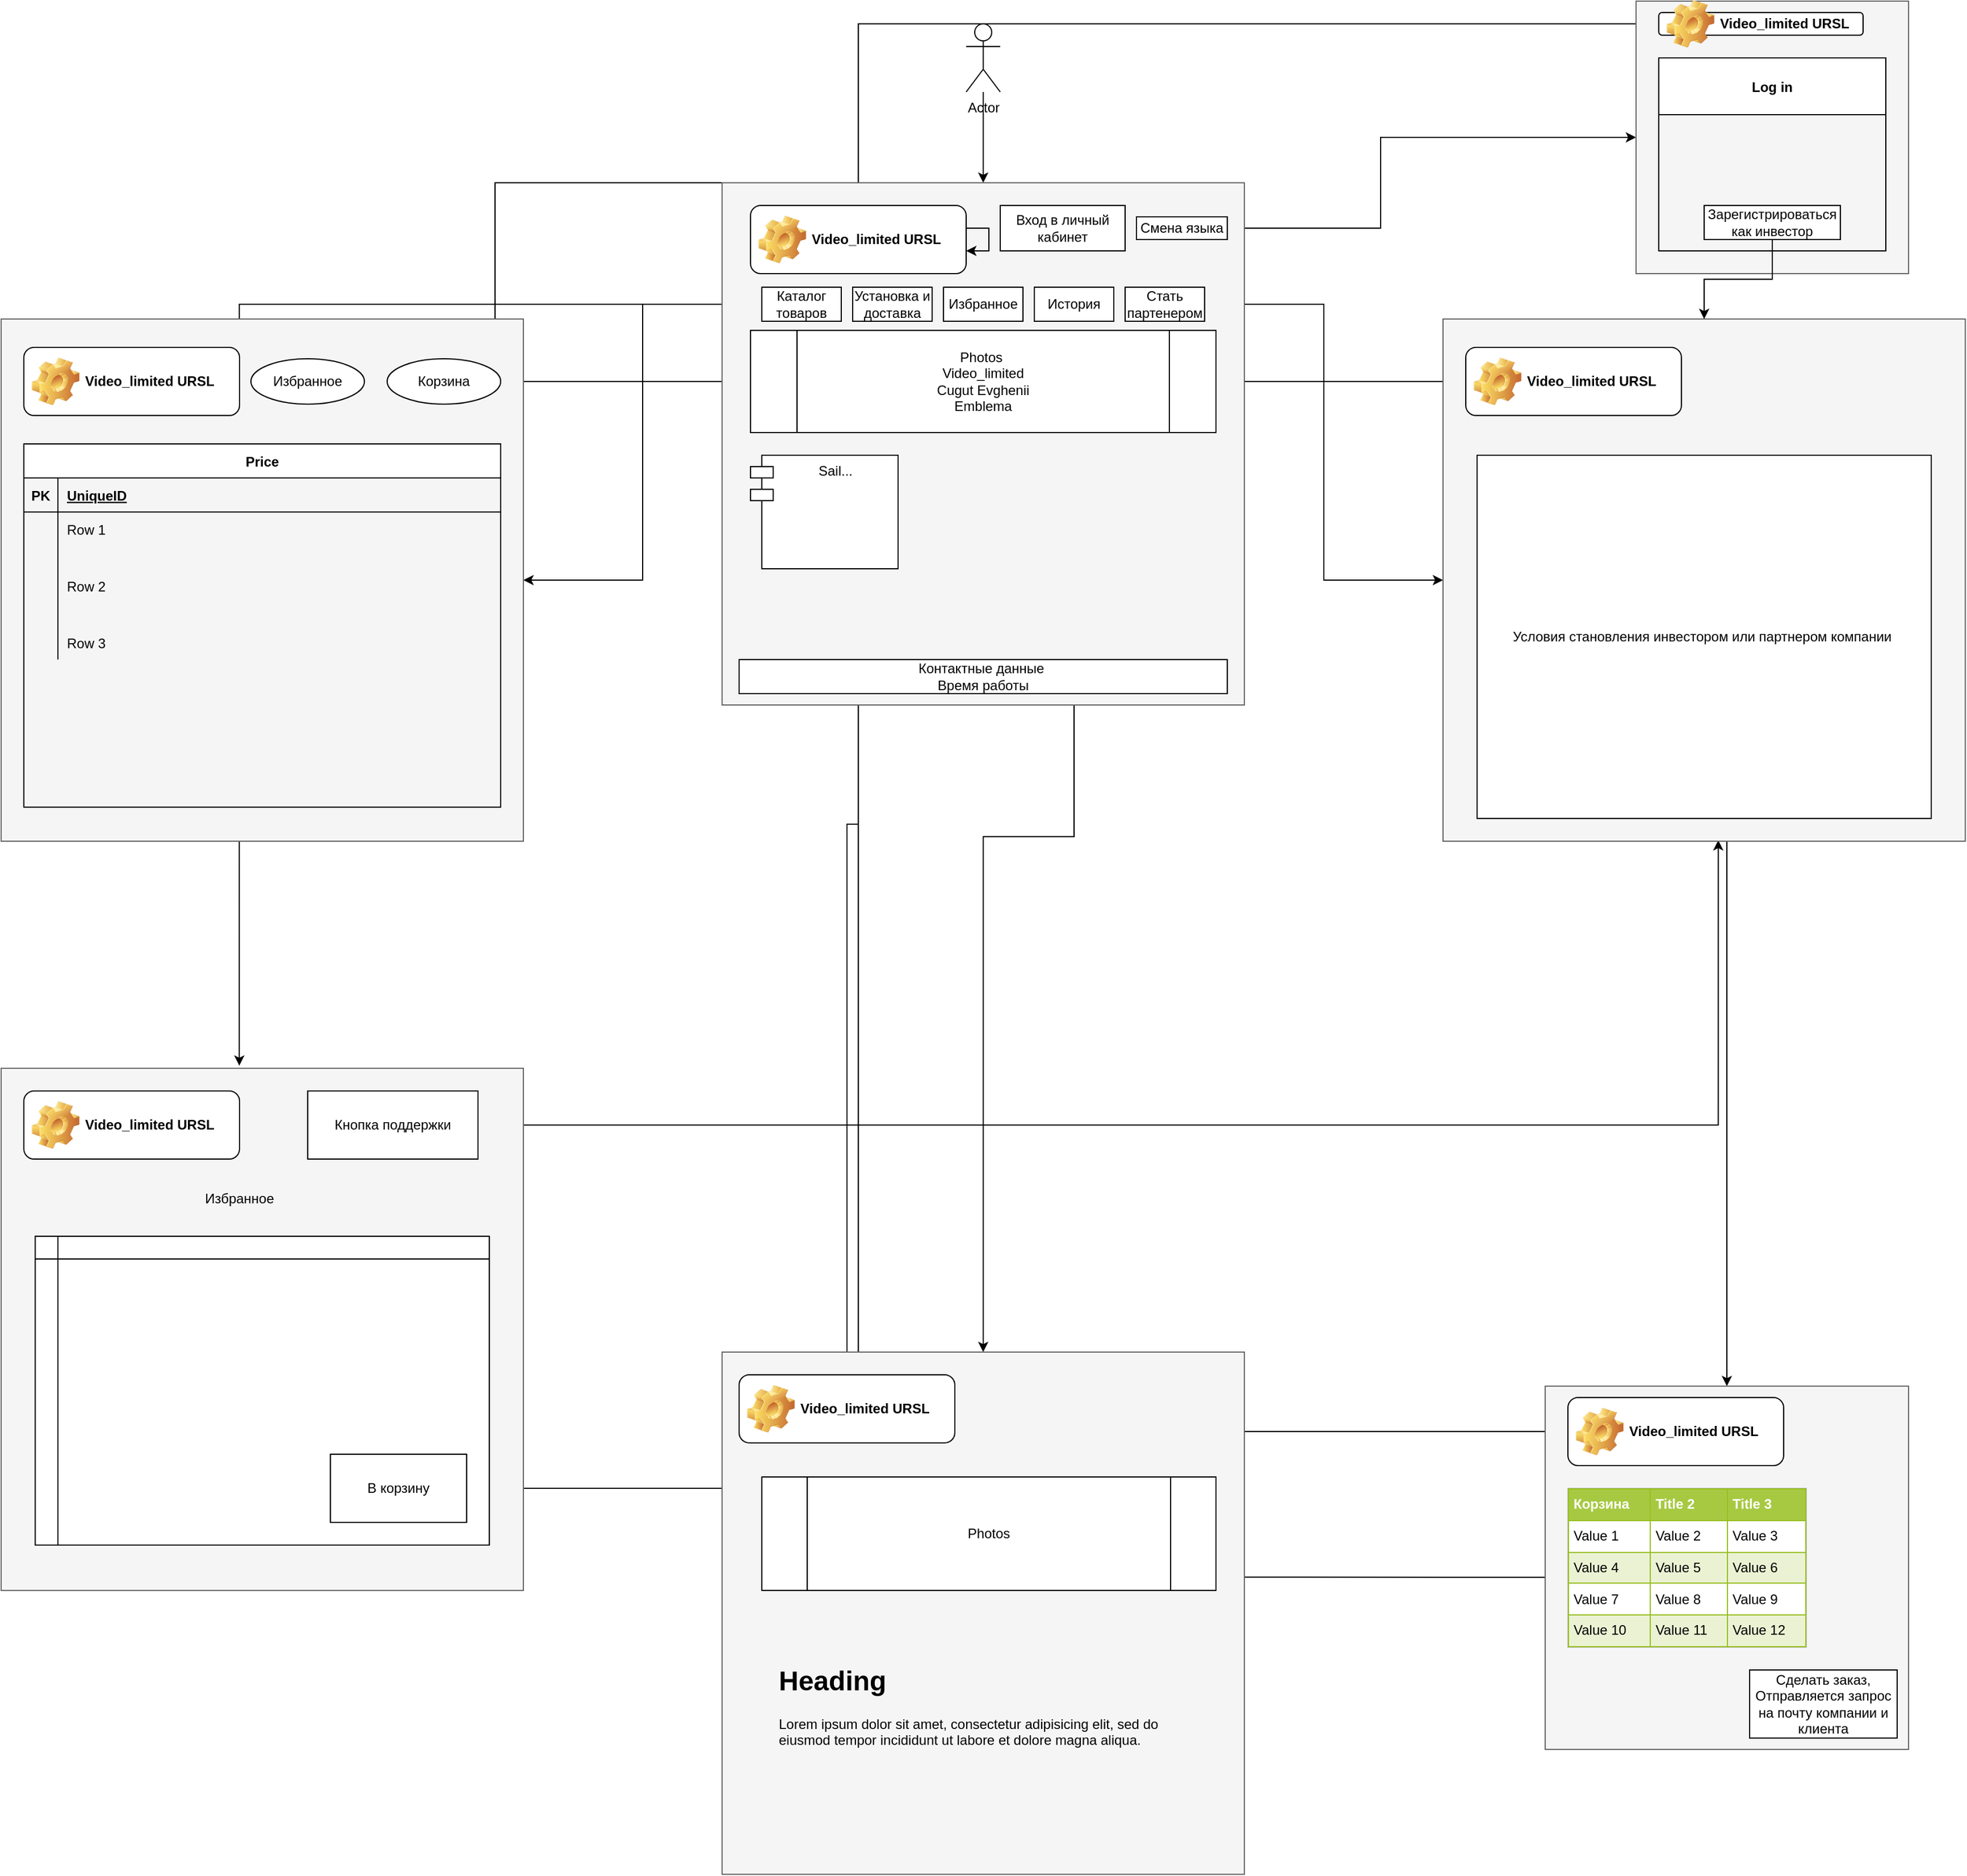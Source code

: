 <mxfile version="15.8.5" type="device"><diagram id="lbbb67nMfAzsp_4csJtg" name="Page-1"><mxGraphModel dx="3217" dy="702" grid="1" gridSize="10" guides="1" tooltips="1" connect="1" arrows="1" fold="1" page="1" pageScale="1" pageWidth="1654" pageHeight="2336" math="0" shadow="0"><root><mxCell id="0"/><mxCell id="1" parent="0"/><mxCell id="t1FTz4lzOcmP1LdGIl81-78" style="edgeStyle=orthogonalEdgeStyle;rounded=0;orthogonalLoop=1;jettySize=auto;html=1;" parent="1" source="t1FTz4lzOcmP1LdGIl81-76" target="t1FTz4lzOcmP1LdGIl81-13" edge="1"><mxGeometry relative="1" as="geometry"/></mxCell><mxCell id="t1FTz4lzOcmP1LdGIl81-77" style="edgeStyle=orthogonalEdgeStyle;rounded=0;orthogonalLoop=1;jettySize=auto;html=1;" parent="1" source="t1FTz4lzOcmP1LdGIl81-42" target="t1FTz4lzOcmP1LdGIl81-73" edge="1"><mxGeometry relative="1" as="geometry"/></mxCell><mxCell id="t1FTz4lzOcmP1LdGIl81-72" style="edgeStyle=orthogonalEdgeStyle;rounded=0;orthogonalLoop=1;jettySize=auto;html=1;entryX=0.051;entryY=0.526;entryDx=0;entryDy=0;entryPerimeter=0;" parent="1" source="t1FTz4lzOcmP1LdGIl81-71" target="t1FTz4lzOcmP1LdGIl81-73" edge="1"><mxGeometry relative="1" as="geometry"/></mxCell><mxCell id="t1FTz4lzOcmP1LdGIl81-70" style="edgeStyle=orthogonalEdgeStyle;rounded=0;orthogonalLoop=1;jettySize=auto;html=1;" parent="1" source="t1FTz4lzOcmP1LdGIl81-49" target="t1FTz4lzOcmP1LdGIl81-13" edge="1"><mxGeometry relative="1" as="geometry"/></mxCell><mxCell id="t1FTz4lzOcmP1LdGIl81-69" style="edgeStyle=orthogonalEdgeStyle;rounded=0;orthogonalLoop=1;jettySize=auto;html=1;entryX=0.527;entryY=0.998;entryDx=0;entryDy=0;entryPerimeter=0;" parent="1" source="t1FTz4lzOcmP1LdGIl81-68" target="t1FTz4lzOcmP1LdGIl81-9" edge="1"><mxGeometry relative="1" as="geometry"/></mxCell><mxCell id="t1FTz4lzOcmP1LdGIl81-61" style="edgeStyle=orthogonalEdgeStyle;rounded=0;orthogonalLoop=1;jettySize=auto;html=1;" parent="1" source="t1FTz4lzOcmP1LdGIl81-19" target="t1FTz4lzOcmP1LdGIl81-10" edge="1"><mxGeometry relative="1" as="geometry"/></mxCell><mxCell id="t1FTz4lzOcmP1LdGIl81-65" style="edgeStyle=orthogonalEdgeStyle;rounded=0;orthogonalLoop=1;jettySize=auto;html=1;entryX=0.456;entryY=-0.005;entryDx=0;entryDy=0;entryPerimeter=0;" parent="1" source="t1FTz4lzOcmP1LdGIl81-18" target="t1FTz4lzOcmP1LdGIl81-7" edge="1"><mxGeometry relative="1" as="geometry"/></mxCell><mxCell id="t1FTz4lzOcmP1LdGIl81-64" style="edgeStyle=orthogonalEdgeStyle;rounded=0;orthogonalLoop=1;jettySize=auto;html=1;" parent="1" source="t1FTz4lzOcmP1LdGIl81-46" target="t1FTz4lzOcmP1LdGIl81-13" edge="1"><mxGeometry relative="1" as="geometry"/></mxCell><mxCell id="t1FTz4lzOcmP1LdGIl81-52" style="edgeStyle=orthogonalEdgeStyle;rounded=0;orthogonalLoop=1;jettySize=auto;html=1;" parent="1" source="t1FTz4lzOcmP1LdGIl81-23" target="t1FTz4lzOcmP1LdGIl81-8" edge="1"><mxGeometry relative="1" as="geometry"><mxPoint x="1150.067" y="190" as="targetPoint"/></mxGeometry></mxCell><mxCell id="t1FTz4lzOcmP1LdGIl81-51" style="edgeStyle=orthogonalEdgeStyle;rounded=0;orthogonalLoop=1;jettySize=auto;html=1;" parent="1" source="t1FTz4lzOcmP1LdGIl81-20" target="t1FTz4lzOcmP1LdGIl81-9" edge="1"><mxGeometry relative="1" as="geometry"/></mxCell><mxCell id="t1FTz4lzOcmP1LdGIl81-50" style="edgeStyle=orthogonalEdgeStyle;rounded=0;orthogonalLoop=1;jettySize=auto;html=1;" parent="1" source="t1FTz4lzOcmP1LdGIl81-49" target="t1FTz4lzOcmP1LdGIl81-13" edge="1"><mxGeometry relative="1" as="geometry"/></mxCell><mxCell id="t1FTz4lzOcmP1LdGIl81-48" style="edgeStyle=orthogonalEdgeStyle;rounded=0;orthogonalLoop=1;jettySize=auto;html=1;" parent="1" source="t1FTz4lzOcmP1LdGIl81-45" target="t1FTz4lzOcmP1LdGIl81-13" edge="1"><mxGeometry relative="1" as="geometry"/></mxCell><mxCell id="t1FTz4lzOcmP1LdGIl81-47" style="edgeStyle=orthogonalEdgeStyle;rounded=0;orthogonalLoop=1;jettySize=auto;html=1;" parent="1" source="t1FTz4lzOcmP1LdGIl81-44" target="t1FTz4lzOcmP1LdGIl81-13" edge="1"><mxGeometry relative="1" as="geometry"/></mxCell><mxCell id="t1FTz4lzOcmP1LdGIl81-28" style="edgeStyle=orthogonalEdgeStyle;rounded=0;orthogonalLoop=1;jettySize=auto;html=1;" parent="1" source="t1FTz4lzOcmP1LdGIl81-16" target="t1FTz4lzOcmP1LdGIl81-6" edge="1"><mxGeometry relative="1" as="geometry"/></mxCell><mxCell id="t1FTz4lzOcmP1LdGIl81-27" style="edgeStyle=orthogonalEdgeStyle;rounded=0;orthogonalLoop=1;jettySize=auto;html=1;entryX=0.5;entryY=0;entryDx=0;entryDy=0;" parent="1" source="t1FTz4lzOcmP1LdGIl81-26" target="t1FTz4lzOcmP1LdGIl81-13" edge="1"><mxGeometry relative="1" as="geometry"/></mxCell><mxCell id="t1FTz4lzOcmP1LdGIl81-3" style="edgeStyle=orthogonalEdgeStyle;rounded=0;orthogonalLoop=1;jettySize=auto;html=1;" parent="1" source="t1FTz4lzOcmP1LdGIl81-1" target="t1FTz4lzOcmP1LdGIl81-2" edge="1"><mxGeometry relative="1" as="geometry"/></mxCell><mxCell id="t1FTz4lzOcmP1LdGIl81-1" value="Actor" style="shape=umlActor;verticalLabelPosition=bottom;verticalAlign=top;html=1;outlineConnect=0;" parent="1" vertex="1"><mxGeometry x="640" y="60" width="30" height="60" as="geometry"/></mxCell><mxCell id="t1FTz4lzOcmP1LdGIl81-2" value="" style="whiteSpace=wrap;html=1;aspect=fixed;fillColor=#f5f5f5;strokeColor=#666666;fontColor=#333333;" parent="1" vertex="1"><mxGeometry x="425" y="200" width="460" height="460" as="geometry"/></mxCell><mxCell id="t1FTz4lzOcmP1LdGIl81-6" value="" style="whiteSpace=wrap;html=1;aspect=fixed;fillColor=#f5f5f5;strokeColor=#666666;fontColor=#333333;" parent="1" vertex="1"><mxGeometry x="-210" y="320" width="460" height="460" as="geometry"/></mxCell><mxCell id="t1FTz4lzOcmP1LdGIl81-7" value="" style="whiteSpace=wrap;html=1;aspect=fixed;fillColor=#f5f5f5;strokeColor=#666666;fontColor=#333333;" parent="1" vertex="1"><mxGeometry x="-210" y="980" width="460" height="460" as="geometry"/></mxCell><mxCell id="t1FTz4lzOcmP1LdGIl81-8" value="" style="whiteSpace=wrap;html=1;aspect=fixed;fillColor=#f5f5f5;strokeColor=#666666;fontColor=#333333;" parent="1" vertex="1"><mxGeometry x="1230" y="40" width="240" height="240" as="geometry"/></mxCell><mxCell id="t1FTz4lzOcmP1LdGIl81-9" value="" style="whiteSpace=wrap;html=1;aspect=fixed;fillColor=#f5f5f5;strokeColor=#666666;fontColor=#333333;" parent="1" vertex="1"><mxGeometry x="1060" y="320" width="460" height="460" as="geometry"/></mxCell><mxCell id="t1FTz4lzOcmP1LdGIl81-10" value="" style="whiteSpace=wrap;html=1;aspect=fixed;fillColor=#f5f5f5;strokeColor=#666666;fontColor=#333333;" parent="1" vertex="1"><mxGeometry x="425" y="1230" width="460" height="460" as="geometry"/></mxCell><mxCell id="t1FTz4lzOcmP1LdGIl81-11" value="Photos&amp;nbsp;&lt;br&gt;Video_limited&lt;br&gt;Cugut Evghenii&lt;br&gt;Emblema" style="shape=process;whiteSpace=wrap;html=1;backgroundOutline=1;fillColor=default;gradientColor=#ffffff;" parent="1" vertex="1"><mxGeometry x="450" y="330" width="410" height="90" as="geometry"/></mxCell><mxCell id="t1FTz4lzOcmP1LdGIl81-13" value="Video_limited URSL" style="label;whiteSpace=wrap;html=1;image=img/clipart/Gear_128x128.png;fillColor=default;gradientColor=#ffffff;" parent="1" vertex="1"><mxGeometry x="450" y="220" width="190" height="60" as="geometry"/></mxCell><mxCell id="t1FTz4lzOcmP1LdGIl81-15" value="Sail..." style="shape=module;align=left;spacingLeft=20;align=center;verticalAlign=top;fillColor=default;gradientColor=#ffffff;" parent="1" vertex="1"><mxGeometry x="450" y="440" width="130" height="100" as="geometry"/></mxCell><mxCell id="t1FTz4lzOcmP1LdGIl81-16" value="Каталог товаров" style="rounded=0;whiteSpace=wrap;html=1;fillColor=default;gradientColor=#ffffff;" parent="1" vertex="1"><mxGeometry x="460" y="292" width="70" height="30" as="geometry"/></mxCell><mxCell id="t1FTz4lzOcmP1LdGIl81-17" value="Установка и доставка" style="rounded=0;whiteSpace=wrap;html=1;fillColor=default;gradientColor=#ffffff;" parent="1" vertex="1"><mxGeometry x="540" y="292" width="70" height="30" as="geometry"/></mxCell><mxCell id="t1FTz4lzOcmP1LdGIl81-18" value="Избранное" style="rounded=0;whiteSpace=wrap;html=1;fillColor=default;gradientColor=#ffffff;" parent="1" vertex="1"><mxGeometry x="620" y="292" width="70" height="30" as="geometry"/></mxCell><mxCell id="t1FTz4lzOcmP1LdGIl81-19" value="История" style="rounded=0;whiteSpace=wrap;html=1;fillColor=default;gradientColor=#ffffff;" parent="1" vertex="1"><mxGeometry x="700" y="292" width="70" height="30" as="geometry"/></mxCell><mxCell id="t1FTz4lzOcmP1LdGIl81-20" value="Стать партенером" style="rounded=0;whiteSpace=wrap;html=1;fillColor=default;gradientColor=#ffffff;" parent="1" vertex="1"><mxGeometry x="780" y="292" width="70" height="30" as="geometry"/></mxCell><mxCell id="t1FTz4lzOcmP1LdGIl81-21" value="Контактные данные&amp;nbsp;&lt;br&gt;Время работы" style="rounded=0;whiteSpace=wrap;html=1;fillColor=default;gradientColor=#ffffff;" parent="1" vertex="1"><mxGeometry x="440" y="620" width="430" height="30" as="geometry"/></mxCell><mxCell id="t1FTz4lzOcmP1LdGIl81-22" value="Смена языка" style="rounded=0;whiteSpace=wrap;html=1;fillColor=default;gradientColor=#ffffff;" parent="1" vertex="1"><mxGeometry x="790" y="230" width="80" height="20" as="geometry"/></mxCell><mxCell id="t1FTz4lzOcmP1LdGIl81-23" value="Вход в личный кабинет" style="rounded=0;whiteSpace=wrap;html=1;fillColor=default;gradientColor=#ffffff;" parent="1" vertex="1"><mxGeometry x="670" y="220" width="110" height="40" as="geometry"/></mxCell><mxCell id="t1FTz4lzOcmP1LdGIl81-25" style="edgeStyle=orthogonalEdgeStyle;rounded=0;orthogonalLoop=1;jettySize=auto;html=1;" parent="1" source="t1FTz4lzOcmP1LdGIl81-13" target="t1FTz4lzOcmP1LdGIl81-13" edge="1"><mxGeometry relative="1" as="geometry"/></mxCell><mxCell id="t1FTz4lzOcmP1LdGIl81-26" value="Video_limited URSL" style="label;whiteSpace=wrap;html=1;image=img/clipart/Gear_128x128.png;fillColor=default;gradientColor=#ffffff;" parent="1" vertex="1"><mxGeometry x="-190" y="345" width="190" height="60" as="geometry"/></mxCell><mxCell id="t1FTz4lzOcmP1LdGIl81-29" value="Price" style="shape=table;startSize=30;container=1;collapsible=1;childLayout=tableLayout;fixedRows=1;rowLines=0;fontStyle=1;align=center;resizeLast=1;fillColor=default;gradientColor=#ffffff;" parent="1" vertex="1"><mxGeometry x="-190" y="430" width="420" height="320" as="geometry"/></mxCell><mxCell id="t1FTz4lzOcmP1LdGIl81-30" value="" style="shape=partialRectangle;collapsible=0;dropTarget=0;pointerEvents=0;fillColor=none;top=0;left=0;bottom=1;right=0;points=[[0,0.5],[1,0.5]];portConstraint=eastwest;" parent="t1FTz4lzOcmP1LdGIl81-29" vertex="1"><mxGeometry y="30" width="420" height="30" as="geometry"/></mxCell><mxCell id="t1FTz4lzOcmP1LdGIl81-31" value="PK" style="shape=partialRectangle;connectable=0;fillColor=none;top=0;left=0;bottom=0;right=0;fontStyle=1;overflow=hidden;" parent="t1FTz4lzOcmP1LdGIl81-30" vertex="1"><mxGeometry width="30" height="30" as="geometry"><mxRectangle width="30" height="30" as="alternateBounds"/></mxGeometry></mxCell><mxCell id="t1FTz4lzOcmP1LdGIl81-32" value="UniqueID" style="shape=partialRectangle;connectable=0;fillColor=none;top=0;left=0;bottom=0;right=0;align=left;spacingLeft=6;fontStyle=5;overflow=hidden;" parent="t1FTz4lzOcmP1LdGIl81-30" vertex="1"><mxGeometry x="30" width="390" height="30" as="geometry"><mxRectangle width="390" height="30" as="alternateBounds"/></mxGeometry></mxCell><mxCell id="t1FTz4lzOcmP1LdGIl81-33" value="" style="shape=partialRectangle;collapsible=0;dropTarget=0;pointerEvents=0;fillColor=none;top=0;left=0;bottom=0;right=0;points=[[0,0.5],[1,0.5]];portConstraint=eastwest;" parent="t1FTz4lzOcmP1LdGIl81-29" vertex="1"><mxGeometry y="60" width="420" height="30" as="geometry"/></mxCell><mxCell id="t1FTz4lzOcmP1LdGIl81-34" value="" style="shape=partialRectangle;connectable=0;fillColor=none;top=0;left=0;bottom=0;right=0;editable=1;overflow=hidden;" parent="t1FTz4lzOcmP1LdGIl81-33" vertex="1"><mxGeometry width="30" height="30" as="geometry"><mxRectangle width="30" height="30" as="alternateBounds"/></mxGeometry></mxCell><mxCell id="t1FTz4lzOcmP1LdGIl81-35" value="Row 1" style="shape=partialRectangle;connectable=0;fillColor=none;top=0;left=0;bottom=0;right=0;align=left;spacingLeft=6;overflow=hidden;" parent="t1FTz4lzOcmP1LdGIl81-33" vertex="1"><mxGeometry x="30" width="390" height="30" as="geometry"><mxRectangle width="390" height="30" as="alternateBounds"/></mxGeometry></mxCell><mxCell id="t1FTz4lzOcmP1LdGIl81-36" value="" style="shape=partialRectangle;collapsible=0;dropTarget=0;pointerEvents=0;fillColor=none;top=0;left=0;bottom=0;right=0;points=[[0,0.5],[1,0.5]];portConstraint=eastwest;" parent="t1FTz4lzOcmP1LdGIl81-29" vertex="1"><mxGeometry y="90" width="420" height="70" as="geometry"/></mxCell><mxCell id="t1FTz4lzOcmP1LdGIl81-37" value="" style="shape=partialRectangle;connectable=0;fillColor=none;top=0;left=0;bottom=0;right=0;editable=1;overflow=hidden;" parent="t1FTz4lzOcmP1LdGIl81-36" vertex="1"><mxGeometry width="30" height="70" as="geometry"><mxRectangle width="30" height="70" as="alternateBounds"/></mxGeometry></mxCell><mxCell id="t1FTz4lzOcmP1LdGIl81-38" value="Row 2" style="shape=partialRectangle;connectable=0;fillColor=none;top=0;left=0;bottom=0;right=0;align=left;spacingLeft=6;overflow=hidden;" parent="t1FTz4lzOcmP1LdGIl81-36" vertex="1"><mxGeometry x="30" width="390" height="70" as="geometry"><mxRectangle width="390" height="70" as="alternateBounds"/></mxGeometry></mxCell><mxCell id="t1FTz4lzOcmP1LdGIl81-39" value="" style="shape=partialRectangle;collapsible=0;dropTarget=0;pointerEvents=0;fillColor=none;top=0;left=0;bottom=0;right=0;points=[[0,0.5],[1,0.5]];portConstraint=eastwest;" parent="t1FTz4lzOcmP1LdGIl81-29" vertex="1"><mxGeometry y="160" width="420" height="30" as="geometry"/></mxCell><mxCell id="t1FTz4lzOcmP1LdGIl81-40" value="" style="shape=partialRectangle;connectable=0;fillColor=none;top=0;left=0;bottom=0;right=0;editable=1;overflow=hidden;" parent="t1FTz4lzOcmP1LdGIl81-39" vertex="1"><mxGeometry width="30" height="30" as="geometry"><mxRectangle width="30" height="30" as="alternateBounds"/></mxGeometry></mxCell><mxCell id="t1FTz4lzOcmP1LdGIl81-41" value="Row 3" style="shape=partialRectangle;connectable=0;fillColor=none;top=0;left=0;bottom=0;right=0;align=left;spacingLeft=6;overflow=hidden;" parent="t1FTz4lzOcmP1LdGIl81-39" vertex="1"><mxGeometry x="30" width="390" height="30" as="geometry"><mxRectangle width="390" height="30" as="alternateBounds"/></mxGeometry></mxCell><mxCell id="t1FTz4lzOcmP1LdGIl81-42" value="Корзина" style="ellipse;whiteSpace=wrap;html=1;align=center;fillColor=default;gradientColor=#ffffff;" parent="1" vertex="1"><mxGeometry x="130" y="355" width="100" height="40" as="geometry"/></mxCell><mxCell id="t1FTz4lzOcmP1LdGIl81-43" value="Избранное" style="ellipse;whiteSpace=wrap;html=1;align=center;fillColor=default;gradientColor=#ffffff;" parent="1" vertex="1"><mxGeometry x="10" y="355" width="100" height="40" as="geometry"/></mxCell><mxCell id="t1FTz4lzOcmP1LdGIl81-44" value="Video_limited URSL" style="label;whiteSpace=wrap;html=1;image=img/clipart/Gear_128x128.png;fillColor=default;gradientColor=#ffffff;" parent="1" vertex="1"><mxGeometry x="1080" y="345" width="190" height="60" as="geometry"/></mxCell><mxCell id="t1FTz4lzOcmP1LdGIl81-45" value="Video_limited URSL" style="label;whiteSpace=wrap;html=1;image=img/clipart/Gear_128x128.png;fillColor=default;gradientColor=#ffffff;" parent="1" vertex="1"><mxGeometry x="1250" y="50" width="180" height="20" as="geometry"/></mxCell><mxCell id="t1FTz4lzOcmP1LdGIl81-46" value="Video_limited URSL" style="label;whiteSpace=wrap;html=1;image=img/clipart/Gear_128x128.png;fillColor=default;gradientColor=#ffffff;" parent="1" vertex="1"><mxGeometry x="440" y="1250" width="190" height="60" as="geometry"/></mxCell><mxCell id="t1FTz4lzOcmP1LdGIl81-49" value="Video_limited URSL" style="label;whiteSpace=wrap;html=1;image=img/clipart/Gear_128x128.png;fillColor=default;gradientColor=#ffffff;" parent="1" vertex="1"><mxGeometry x="-190" y="1000" width="190" height="60" as="geometry"/></mxCell><mxCell id="t1FTz4lzOcmP1LdGIl81-54" value="Log in" style="swimlane;startSize=50;fillColor=default;gradientColor=#ffffff;" parent="1" vertex="1"><mxGeometry x="1250" y="90" width="200" height="170" as="geometry"/></mxCell><mxCell id="t1FTz4lzOcmP1LdGIl81-57" style="edgeStyle=orthogonalEdgeStyle;rounded=0;orthogonalLoop=1;jettySize=auto;html=1;" parent="1" source="t1FTz4lzOcmP1LdGIl81-55" target="t1FTz4lzOcmP1LdGIl81-9" edge="1"><mxGeometry relative="1" as="geometry"/></mxCell><mxCell id="t1FTz4lzOcmP1LdGIl81-55" value="Зарегистрироваться как инвестор" style="rounded=0;whiteSpace=wrap;html=1;fillColor=default;gradientColor=#ffffff;" parent="1" vertex="1"><mxGeometry x="1290" y="220" width="120" height="30" as="geometry"/></mxCell><mxCell id="t1FTz4lzOcmP1LdGIl81-58" value="Условия становления инвестором или партнером компании&amp;nbsp;" style="rounded=0;whiteSpace=wrap;html=1;fillColor=default;gradientColor=#ffffff;" parent="1" vertex="1"><mxGeometry x="1090" y="440" width="400" height="320" as="geometry"/></mxCell><mxCell id="t1FTz4lzOcmP1LdGIl81-62" value="Photos" style="shape=process;whiteSpace=wrap;html=1;backgroundOutline=1;fillColor=default;gradientColor=#ffffff;" parent="1" vertex="1"><mxGeometry x="460" y="1340" width="400" height="100" as="geometry"/></mxCell><mxCell id="t1FTz4lzOcmP1LdGIl81-63" value="&lt;h1&gt;Heading&lt;/h1&gt;&lt;p&gt;Lorem ipsum dolor sit amet, consectetur adipisicing elit, sed do eiusmod tempor incididunt ut labore et dolore magna aliqua.&lt;/p&gt;" style="text;html=1;strokeColor=none;fillColor=none;spacing=5;spacingTop=-20;whiteSpace=wrap;overflow=hidden;rounded=0;" parent="1" vertex="1"><mxGeometry x="470" y="1500" width="390" height="120" as="geometry"/></mxCell><mxCell id="t1FTz4lzOcmP1LdGIl81-66" value="" style="shape=internalStorage;whiteSpace=wrap;html=1;backgroundOutline=1;fillColor=default;gradientColor=#ffffff;" parent="1" vertex="1"><mxGeometry x="-180" y="1128" width="400" height="272" as="geometry"/></mxCell><mxCell id="t1FTz4lzOcmP1LdGIl81-67" value="Избранное" style="text;html=1;strokeColor=none;fillColor=none;align=center;verticalAlign=middle;whiteSpace=wrap;rounded=0;" parent="1" vertex="1"><mxGeometry x="-180" y="1080" width="360" height="30" as="geometry"/></mxCell><mxCell id="t1FTz4lzOcmP1LdGIl81-68" value="Кнопка поддержки" style="rounded=0;whiteSpace=wrap;html=1;fillColor=default;gradientColor=#ffffff;" parent="1" vertex="1"><mxGeometry x="60" y="1000" width="150" height="60" as="geometry"/></mxCell><mxCell id="t1FTz4lzOcmP1LdGIl81-71" value="В корзину" style="rounded=0;whiteSpace=wrap;html=1;fillColor=default;gradientColor=#ffffff;" parent="1" vertex="1"><mxGeometry x="80" y="1320" width="120" height="60" as="geometry"/></mxCell><mxCell id="t1FTz4lzOcmP1LdGIl81-73" value="" style="whiteSpace=wrap;html=1;aspect=fixed;fillColor=#f5f5f5;strokeColor=#666666;fontColor=#333333;" parent="1" vertex="1"><mxGeometry x="1150" y="1260" width="320" height="320" as="geometry"/></mxCell><mxCell id="t1FTz4lzOcmP1LdGIl81-74" value="&lt;table border=&quot;1&quot; width=&quot;100%&quot; cellpadding=&quot;4&quot; style=&quot;width: 100% ; height: 100% ; border-collapse: collapse&quot;&gt;&lt;tbody&gt;&lt;tr style=&quot;background-color: #a7c942 ; color: #ffffff ; border: 1px solid #98bf21&quot;&gt;&lt;th align=&quot;left&quot;&gt;Корзина&lt;/th&gt;&lt;th align=&quot;left&quot;&gt;Title 2&lt;/th&gt;&lt;th align=&quot;left&quot;&gt;Title 3&lt;/th&gt;&lt;/tr&gt;&lt;tr style=&quot;border: 1px solid #98bf21&quot;&gt;&lt;td&gt;Value 1&lt;/td&gt;&lt;td&gt;Value 2&lt;/td&gt;&lt;td&gt;Value 3&lt;/td&gt;&lt;/tr&gt;&lt;tr style=&quot;background-color: #eaf2d3 ; border: 1px solid #98bf21&quot;&gt;&lt;td&gt;Value 4&lt;/td&gt;&lt;td&gt;Value 5&lt;/td&gt;&lt;td&gt;Value 6&lt;/td&gt;&lt;/tr&gt;&lt;tr style=&quot;border: 1px solid #98bf21&quot;&gt;&lt;td&gt;Value 7&lt;/td&gt;&lt;td&gt;Value 8&lt;/td&gt;&lt;td&gt;Value 9&lt;/td&gt;&lt;/tr&gt;&lt;tr style=&quot;background-color: #eaf2d3 ; border: 1px solid #98bf21&quot;&gt;&lt;td&gt;Value 10&lt;/td&gt;&lt;td&gt;Value 11&lt;/td&gt;&lt;td&gt;Value 12&lt;/td&gt;&lt;/tr&gt;&lt;/tbody&gt;&lt;/table&gt;" style="text;html=1;strokeColor=#c0c0c0;fillColor=#ffffff;overflow=fill;rounded=0;" parent="1" vertex="1"><mxGeometry x="1170" y="1350" width="210" height="140" as="geometry"/></mxCell><mxCell id="t1FTz4lzOcmP1LdGIl81-75" value="Сделать заказ, Отправляется запрос на почту компании и клиента" style="rounded=0;whiteSpace=wrap;html=1;fillColor=default;gradientColor=#ffffff;" parent="1" vertex="1"><mxGeometry x="1330" y="1510" width="130" height="60" as="geometry"/></mxCell><mxCell id="t1FTz4lzOcmP1LdGIl81-76" value="Video_limited URSL" style="label;whiteSpace=wrap;html=1;image=img/clipart/Gear_128x128.png;fillColor=default;gradientColor=#ffffff;" parent="1" vertex="1"><mxGeometry x="1170" y="1270" width="190" height="60" as="geometry"/></mxCell></root></mxGraphModel></diagram></mxfile>